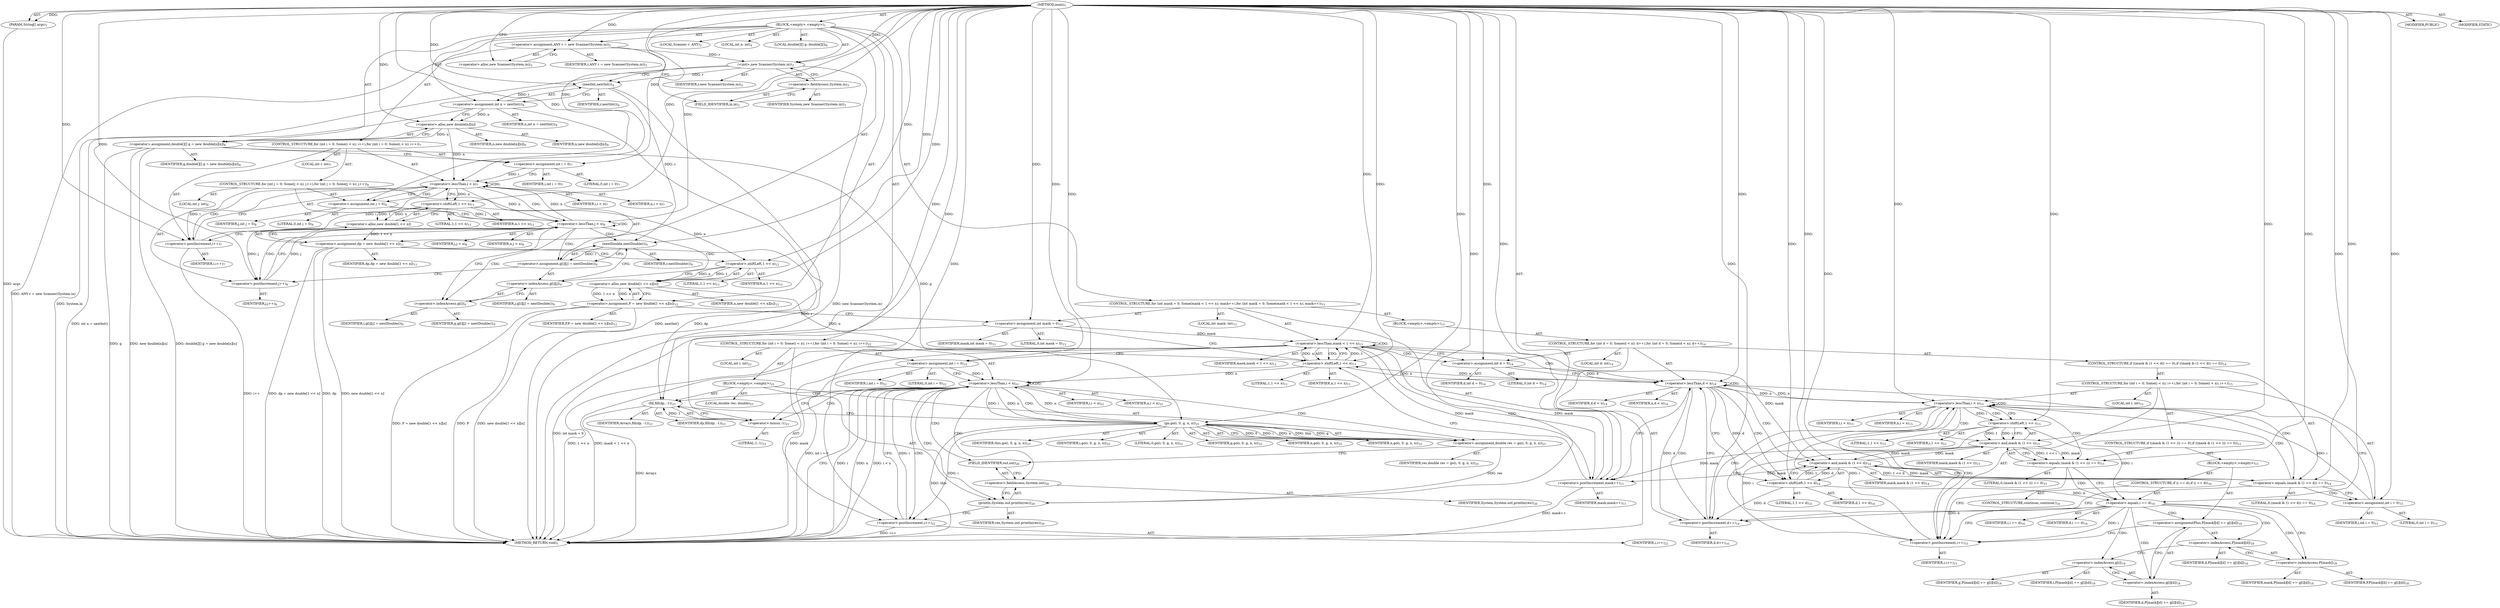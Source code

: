 digraph "main" {  
"19" [label = <(METHOD,main)<SUB>1</SUB>> ]
"20" [label = <(PARAM,String[] args)<SUB>1</SUB>> ]
"21" [label = <(BLOCK,&lt;empty&gt;,&lt;empty&gt;)<SUB>1</SUB>> ]
"4" [label = <(LOCAL,Scanner r: ANY)<SUB>2</SUB>> ]
"22" [label = <(&lt;operator&gt;.assignment,ANY r = new Scanner(System.in))<SUB>2</SUB>> ]
"23" [label = <(IDENTIFIER,r,ANY r = new Scanner(System.in))<SUB>2</SUB>> ]
"24" [label = <(&lt;operator&gt;.alloc,new Scanner(System.in))<SUB>2</SUB>> ]
"25" [label = <(&lt;init&gt;,new Scanner(System.in))<SUB>2</SUB>> ]
"3" [label = <(IDENTIFIER,r,new Scanner(System.in))<SUB>2</SUB>> ]
"26" [label = <(&lt;operator&gt;.fieldAccess,System.in)<SUB>2</SUB>> ]
"27" [label = <(IDENTIFIER,System,new Scanner(System.in))<SUB>2</SUB>> ]
"28" [label = <(FIELD_IDENTIFIER,in,in)<SUB>2</SUB>> ]
"29" [label = <(LOCAL,int n: int)<SUB>4</SUB>> ]
"30" [label = <(&lt;operator&gt;.assignment,int n = nextInt())<SUB>4</SUB>> ]
"31" [label = <(IDENTIFIER,n,int n = nextInt())<SUB>4</SUB>> ]
"32" [label = <(nextInt,nextInt())<SUB>4</SUB>> ]
"33" [label = <(IDENTIFIER,r,nextInt())<SUB>4</SUB>> ]
"34" [label = <(LOCAL,double[][] g: double[][])<SUB>6</SUB>> ]
"35" [label = <(&lt;operator&gt;.assignment,double[][] g = new double[n][n])<SUB>6</SUB>> ]
"36" [label = <(IDENTIFIER,g,double[][] g = new double[n][n])<SUB>6</SUB>> ]
"37" [label = <(&lt;operator&gt;.alloc,new double[n][n])> ]
"38" [label = <(IDENTIFIER,n,new double[n][n])<SUB>6</SUB>> ]
"39" [label = <(IDENTIFIER,n,new double[n][n])<SUB>6</SUB>> ]
"40" [label = <(CONTROL_STRUCTURE,for (int i = 0; Some(i &lt; n); i++),for (int i = 0; Some(i &lt; n); i++))<SUB>7</SUB>> ]
"41" [label = <(LOCAL,int i: int)<SUB>7</SUB>> ]
"42" [label = <(&lt;operator&gt;.assignment,int i = 0)<SUB>7</SUB>> ]
"43" [label = <(IDENTIFIER,i,int i = 0)<SUB>7</SUB>> ]
"44" [label = <(LITERAL,0,int i = 0)<SUB>7</SUB>> ]
"45" [label = <(&lt;operator&gt;.lessThan,i &lt; n)<SUB>7</SUB>> ]
"46" [label = <(IDENTIFIER,i,i &lt; n)<SUB>7</SUB>> ]
"47" [label = <(IDENTIFIER,n,i &lt; n)<SUB>7</SUB>> ]
"48" [label = <(&lt;operator&gt;.postIncrement,i++)<SUB>7</SUB>> ]
"49" [label = <(IDENTIFIER,i,i++)<SUB>7</SUB>> ]
"50" [label = <(CONTROL_STRUCTURE,for (int j = 0; Some(j &lt; n); j++),for (int j = 0; Some(j &lt; n); j++))<SUB>8</SUB>> ]
"51" [label = <(LOCAL,int j: int)<SUB>8</SUB>> ]
"52" [label = <(&lt;operator&gt;.assignment,int j = 0)<SUB>8</SUB>> ]
"53" [label = <(IDENTIFIER,j,int j = 0)<SUB>8</SUB>> ]
"54" [label = <(LITERAL,0,int j = 0)<SUB>8</SUB>> ]
"55" [label = <(&lt;operator&gt;.lessThan,j &lt; n)<SUB>8</SUB>> ]
"56" [label = <(IDENTIFIER,j,j &lt; n)<SUB>8</SUB>> ]
"57" [label = <(IDENTIFIER,n,j &lt; n)<SUB>8</SUB>> ]
"58" [label = <(&lt;operator&gt;.postIncrement,j++)<SUB>8</SUB>> ]
"59" [label = <(IDENTIFIER,j,j++)<SUB>8</SUB>> ]
"60" [label = <(&lt;operator&gt;.assignment,g[i][j] = nextDouble())<SUB>9</SUB>> ]
"61" [label = <(&lt;operator&gt;.indexAccess,g[i][j])<SUB>9</SUB>> ]
"62" [label = <(&lt;operator&gt;.indexAccess,g[i])<SUB>9</SUB>> ]
"63" [label = <(IDENTIFIER,g,g[i][j] = nextDouble())<SUB>9</SUB>> ]
"64" [label = <(IDENTIFIER,i,g[i][j] = nextDouble())<SUB>9</SUB>> ]
"65" [label = <(IDENTIFIER,j,g[i][j] = nextDouble())<SUB>9</SUB>> ]
"66" [label = <(nextDouble,nextDouble())<SUB>9</SUB>> ]
"67" [label = <(IDENTIFIER,r,nextDouble())<SUB>9</SUB>> ]
"68" [label = <(&lt;operator&gt;.assignment,dp = new double[1 &lt;&lt; n])<SUB>11</SUB>> ]
"69" [label = <(IDENTIFIER,dp,dp = new double[1 &lt;&lt; n])<SUB>11</SUB>> ]
"70" [label = <(&lt;operator&gt;.alloc,new double[1 &lt;&lt; n])> ]
"71" [label = <(&lt;operator&gt;.shiftLeft,1 &lt;&lt; n)<SUB>11</SUB>> ]
"72" [label = <(LITERAL,1,1 &lt;&lt; n)<SUB>11</SUB>> ]
"73" [label = <(IDENTIFIER,n,1 &lt;&lt; n)<SUB>11</SUB>> ]
"74" [label = <(&lt;operator&gt;.assignment,P = new double[1 &lt;&lt; n][n])<SUB>12</SUB>> ]
"75" [label = <(IDENTIFIER,P,P = new double[1 &lt;&lt; n][n])<SUB>12</SUB>> ]
"76" [label = <(&lt;operator&gt;.alloc,new double[1 &lt;&lt; n][n])> ]
"77" [label = <(&lt;operator&gt;.shiftLeft,1 &lt;&lt; n)<SUB>12</SUB>> ]
"78" [label = <(LITERAL,1,1 &lt;&lt; n)<SUB>12</SUB>> ]
"79" [label = <(IDENTIFIER,n,1 &lt;&lt; n)<SUB>12</SUB>> ]
"80" [label = <(IDENTIFIER,n,new double[1 &lt;&lt; n][n])<SUB>12</SUB>> ]
"81" [label = <(CONTROL_STRUCTURE,for (int mask = 0; Some(mask &lt; 1 &lt;&lt; n); mask++),for (int mask = 0; Some(mask &lt; 1 &lt;&lt; n); mask++))<SUB>13</SUB>> ]
"82" [label = <(LOCAL,int mask: int)<SUB>13</SUB>> ]
"83" [label = <(&lt;operator&gt;.assignment,int mask = 0)<SUB>13</SUB>> ]
"84" [label = <(IDENTIFIER,mask,int mask = 0)<SUB>13</SUB>> ]
"85" [label = <(LITERAL,0,int mask = 0)<SUB>13</SUB>> ]
"86" [label = <(&lt;operator&gt;.lessThan,mask &lt; 1 &lt;&lt; n)<SUB>13</SUB>> ]
"87" [label = <(IDENTIFIER,mask,mask &lt; 1 &lt;&lt; n)<SUB>13</SUB>> ]
"88" [label = <(&lt;operator&gt;.shiftLeft,1 &lt;&lt; n)<SUB>13</SUB>> ]
"89" [label = <(LITERAL,1,1 &lt;&lt; n)<SUB>13</SUB>> ]
"90" [label = <(IDENTIFIER,n,1 &lt;&lt; n)<SUB>13</SUB>> ]
"91" [label = <(&lt;operator&gt;.postIncrement,mask++)<SUB>13</SUB>> ]
"92" [label = <(IDENTIFIER,mask,mask++)<SUB>13</SUB>> ]
"93" [label = <(BLOCK,&lt;empty&gt;,&lt;empty&gt;)<SUB>13</SUB>> ]
"94" [label = <(CONTROL_STRUCTURE,for (int d = 0; Some(d &lt; n); d++),for (int d = 0; Some(d &lt; n); d++))<SUB>14</SUB>> ]
"95" [label = <(LOCAL,int d: int)<SUB>14</SUB>> ]
"96" [label = <(&lt;operator&gt;.assignment,int d = 0)<SUB>14</SUB>> ]
"97" [label = <(IDENTIFIER,d,int d = 0)<SUB>14</SUB>> ]
"98" [label = <(LITERAL,0,int d = 0)<SUB>14</SUB>> ]
"99" [label = <(&lt;operator&gt;.lessThan,d &lt; n)<SUB>14</SUB>> ]
"100" [label = <(IDENTIFIER,d,d &lt; n)<SUB>14</SUB>> ]
"101" [label = <(IDENTIFIER,n,d &lt; n)<SUB>14</SUB>> ]
"102" [label = <(&lt;operator&gt;.postIncrement,d++)<SUB>14</SUB>> ]
"103" [label = <(IDENTIFIER,d,d++)<SUB>14</SUB>> ]
"104" [label = <(CONTROL_STRUCTURE,if ((mask &amp; (1 &lt;&lt; d)) == 0),if ((mask &amp; (1 &lt;&lt; d)) == 0))<SUB>14</SUB>> ]
"105" [label = <(&lt;operator&gt;.equals,(mask &amp; (1 &lt;&lt; d)) == 0)<SUB>14</SUB>> ]
"106" [label = <(&lt;operator&gt;.and,mask &amp; (1 &lt;&lt; d))<SUB>14</SUB>> ]
"107" [label = <(IDENTIFIER,mask,mask &amp; (1 &lt;&lt; d))<SUB>14</SUB>> ]
"108" [label = <(&lt;operator&gt;.shiftLeft,1 &lt;&lt; d)<SUB>14</SUB>> ]
"109" [label = <(LITERAL,1,1 &lt;&lt; d)<SUB>14</SUB>> ]
"110" [label = <(IDENTIFIER,d,1 &lt;&lt; d)<SUB>14</SUB>> ]
"111" [label = <(LITERAL,0,(mask &amp; (1 &lt;&lt; d)) == 0)<SUB>14</SUB>> ]
"112" [label = <(CONTROL_STRUCTURE,for (int i = 0; Some(i &lt; n); i++),for (int i = 0; Some(i &lt; n); i++))<SUB>15</SUB>> ]
"113" [label = <(LOCAL,int i: int)<SUB>15</SUB>> ]
"114" [label = <(&lt;operator&gt;.assignment,int i = 0)<SUB>15</SUB>> ]
"115" [label = <(IDENTIFIER,i,int i = 0)<SUB>15</SUB>> ]
"116" [label = <(LITERAL,0,int i = 0)<SUB>15</SUB>> ]
"117" [label = <(&lt;operator&gt;.lessThan,i &lt; n)<SUB>15</SUB>> ]
"118" [label = <(IDENTIFIER,i,i &lt; n)<SUB>15</SUB>> ]
"119" [label = <(IDENTIFIER,n,i &lt; n)<SUB>15</SUB>> ]
"120" [label = <(&lt;operator&gt;.postIncrement,i++)<SUB>15</SUB>> ]
"121" [label = <(IDENTIFIER,i,i++)<SUB>15</SUB>> ]
"122" [label = <(CONTROL_STRUCTURE,if ((mask &amp; (1 &lt;&lt; i)) == 0),if ((mask &amp; (1 &lt;&lt; i)) == 0))<SUB>15</SUB>> ]
"123" [label = <(&lt;operator&gt;.equals,(mask &amp; (1 &lt;&lt; i)) == 0)<SUB>15</SUB>> ]
"124" [label = <(&lt;operator&gt;.and,mask &amp; (1 &lt;&lt; i))<SUB>15</SUB>> ]
"125" [label = <(IDENTIFIER,mask,mask &amp; (1 &lt;&lt; i))<SUB>15</SUB>> ]
"126" [label = <(&lt;operator&gt;.shiftLeft,1 &lt;&lt; i)<SUB>15</SUB>> ]
"127" [label = <(LITERAL,1,1 &lt;&lt; i)<SUB>15</SUB>> ]
"128" [label = <(IDENTIFIER,i,1 &lt;&lt; i)<SUB>15</SUB>> ]
"129" [label = <(LITERAL,0,(mask &amp; (1 &lt;&lt; i)) == 0)<SUB>15</SUB>> ]
"130" [label = <(BLOCK,&lt;empty&gt;,&lt;empty&gt;)<SUB>15</SUB>> ]
"131" [label = <(CONTROL_STRUCTURE,if (i == d),if (i == d))<SUB>16</SUB>> ]
"132" [label = <(&lt;operator&gt;.equals,i == d)<SUB>16</SUB>> ]
"133" [label = <(IDENTIFIER,i,i == d)<SUB>16</SUB>> ]
"134" [label = <(IDENTIFIER,d,i == d)<SUB>16</SUB>> ]
"135" [label = <(CONTROL_STRUCTURE,continue;,continue;)<SUB>16</SUB>> ]
"136" [label = <(&lt;operator&gt;.assignmentPlus,P[mask][d] += g[i][d])<SUB>18</SUB>> ]
"137" [label = <(&lt;operator&gt;.indexAccess,P[mask][d])<SUB>18</SUB>> ]
"138" [label = <(&lt;operator&gt;.indexAccess,P[mask])<SUB>18</SUB>> ]
"139" [label = <(IDENTIFIER,P,P[mask][d] += g[i][d])<SUB>18</SUB>> ]
"140" [label = <(IDENTIFIER,mask,P[mask][d] += g[i][d])<SUB>18</SUB>> ]
"141" [label = <(IDENTIFIER,d,P[mask][d] += g[i][d])<SUB>18</SUB>> ]
"142" [label = <(&lt;operator&gt;.indexAccess,g[i][d])<SUB>18</SUB>> ]
"143" [label = <(&lt;operator&gt;.indexAccess,g[i])<SUB>18</SUB>> ]
"144" [label = <(IDENTIFIER,g,P[mask][d] += g[i][d])<SUB>18</SUB>> ]
"145" [label = <(IDENTIFIER,i,P[mask][d] += g[i][d])<SUB>18</SUB>> ]
"146" [label = <(IDENTIFIER,d,P[mask][d] += g[i][d])<SUB>18</SUB>> ]
"147" [label = <(CONTROL_STRUCTURE,for (int i = 0; Some(i &lt; n); i++),for (int i = 0; Some(i &lt; n); i++))<SUB>22</SUB>> ]
"148" [label = <(LOCAL,int i: int)<SUB>22</SUB>> ]
"149" [label = <(&lt;operator&gt;.assignment,int i = 0)<SUB>22</SUB>> ]
"150" [label = <(IDENTIFIER,i,int i = 0)<SUB>22</SUB>> ]
"151" [label = <(LITERAL,0,int i = 0)<SUB>22</SUB>> ]
"152" [label = <(&lt;operator&gt;.lessThan,i &lt; n)<SUB>22</SUB>> ]
"153" [label = <(IDENTIFIER,i,i &lt; n)<SUB>22</SUB>> ]
"154" [label = <(IDENTIFIER,n,i &lt; n)<SUB>22</SUB>> ]
"155" [label = <(&lt;operator&gt;.postIncrement,i++)<SUB>22</SUB>> ]
"156" [label = <(IDENTIFIER,i,i++)<SUB>22</SUB>> ]
"157" [label = <(BLOCK,&lt;empty&gt;,&lt;empty&gt;)<SUB>22</SUB>> ]
"158" [label = <(fill,fill(dp, -1))<SUB>23</SUB>> ]
"159" [label = <(IDENTIFIER,Arrays,fill(dp, -1))<SUB>23</SUB>> ]
"160" [label = <(IDENTIFIER,dp,fill(dp, -1))<SUB>23</SUB>> ]
"161" [label = <(&lt;operator&gt;.minus,-1)<SUB>23</SUB>> ]
"162" [label = <(LITERAL,1,-1)<SUB>23</SUB>> ]
"163" [label = <(LOCAL,double res: double)<SUB>25</SUB>> ]
"164" [label = <(&lt;operator&gt;.assignment,double res = go(i, 0, g, n, n))<SUB>25</SUB>> ]
"165" [label = <(IDENTIFIER,res,double res = go(i, 0, g, n, n))<SUB>25</SUB>> ]
"166" [label = <(go,go(i, 0, g, n, n))<SUB>25</SUB>> ]
"167" [label = <(IDENTIFIER,this,go(i, 0, g, n, n))<SUB>25</SUB>> ]
"168" [label = <(IDENTIFIER,i,go(i, 0, g, n, n))<SUB>25</SUB>> ]
"169" [label = <(LITERAL,0,go(i, 0, g, n, n))<SUB>25</SUB>> ]
"170" [label = <(IDENTIFIER,g,go(i, 0, g, n, n))<SUB>25</SUB>> ]
"171" [label = <(IDENTIFIER,n,go(i, 0, g, n, n))<SUB>25</SUB>> ]
"172" [label = <(IDENTIFIER,n,go(i, 0, g, n, n))<SUB>25</SUB>> ]
"173" [label = <(println,System.out.println(res))<SUB>26</SUB>> ]
"174" [label = <(&lt;operator&gt;.fieldAccess,System.out)<SUB>26</SUB>> ]
"175" [label = <(IDENTIFIER,System,System.out.println(res))<SUB>26</SUB>> ]
"176" [label = <(FIELD_IDENTIFIER,out,out)<SUB>26</SUB>> ]
"177" [label = <(IDENTIFIER,res,System.out.println(res))<SUB>26</SUB>> ]
"178" [label = <(MODIFIER,PUBLIC)> ]
"179" [label = <(MODIFIER,STATIC)> ]
"180" [label = <(METHOD_RETURN,void)<SUB>1</SUB>> ]
  "19" -> "20"  [ label = "AST: "] 
  "19" -> "21"  [ label = "AST: "] 
  "19" -> "178"  [ label = "AST: "] 
  "19" -> "179"  [ label = "AST: "] 
  "19" -> "180"  [ label = "AST: "] 
  "21" -> "4"  [ label = "AST: "] 
  "21" -> "22"  [ label = "AST: "] 
  "21" -> "25"  [ label = "AST: "] 
  "21" -> "29"  [ label = "AST: "] 
  "21" -> "30"  [ label = "AST: "] 
  "21" -> "34"  [ label = "AST: "] 
  "21" -> "35"  [ label = "AST: "] 
  "21" -> "40"  [ label = "AST: "] 
  "21" -> "68"  [ label = "AST: "] 
  "21" -> "74"  [ label = "AST: "] 
  "21" -> "81"  [ label = "AST: "] 
  "21" -> "147"  [ label = "AST: "] 
  "22" -> "23"  [ label = "AST: "] 
  "22" -> "24"  [ label = "AST: "] 
  "25" -> "3"  [ label = "AST: "] 
  "25" -> "26"  [ label = "AST: "] 
  "26" -> "27"  [ label = "AST: "] 
  "26" -> "28"  [ label = "AST: "] 
  "30" -> "31"  [ label = "AST: "] 
  "30" -> "32"  [ label = "AST: "] 
  "32" -> "33"  [ label = "AST: "] 
  "35" -> "36"  [ label = "AST: "] 
  "35" -> "37"  [ label = "AST: "] 
  "37" -> "38"  [ label = "AST: "] 
  "37" -> "39"  [ label = "AST: "] 
  "40" -> "41"  [ label = "AST: "] 
  "40" -> "42"  [ label = "AST: "] 
  "40" -> "45"  [ label = "AST: "] 
  "40" -> "48"  [ label = "AST: "] 
  "40" -> "50"  [ label = "AST: "] 
  "42" -> "43"  [ label = "AST: "] 
  "42" -> "44"  [ label = "AST: "] 
  "45" -> "46"  [ label = "AST: "] 
  "45" -> "47"  [ label = "AST: "] 
  "48" -> "49"  [ label = "AST: "] 
  "50" -> "51"  [ label = "AST: "] 
  "50" -> "52"  [ label = "AST: "] 
  "50" -> "55"  [ label = "AST: "] 
  "50" -> "58"  [ label = "AST: "] 
  "50" -> "60"  [ label = "AST: "] 
  "52" -> "53"  [ label = "AST: "] 
  "52" -> "54"  [ label = "AST: "] 
  "55" -> "56"  [ label = "AST: "] 
  "55" -> "57"  [ label = "AST: "] 
  "58" -> "59"  [ label = "AST: "] 
  "60" -> "61"  [ label = "AST: "] 
  "60" -> "66"  [ label = "AST: "] 
  "61" -> "62"  [ label = "AST: "] 
  "61" -> "65"  [ label = "AST: "] 
  "62" -> "63"  [ label = "AST: "] 
  "62" -> "64"  [ label = "AST: "] 
  "66" -> "67"  [ label = "AST: "] 
  "68" -> "69"  [ label = "AST: "] 
  "68" -> "70"  [ label = "AST: "] 
  "70" -> "71"  [ label = "AST: "] 
  "71" -> "72"  [ label = "AST: "] 
  "71" -> "73"  [ label = "AST: "] 
  "74" -> "75"  [ label = "AST: "] 
  "74" -> "76"  [ label = "AST: "] 
  "76" -> "77"  [ label = "AST: "] 
  "76" -> "80"  [ label = "AST: "] 
  "77" -> "78"  [ label = "AST: "] 
  "77" -> "79"  [ label = "AST: "] 
  "81" -> "82"  [ label = "AST: "] 
  "81" -> "83"  [ label = "AST: "] 
  "81" -> "86"  [ label = "AST: "] 
  "81" -> "91"  [ label = "AST: "] 
  "81" -> "93"  [ label = "AST: "] 
  "83" -> "84"  [ label = "AST: "] 
  "83" -> "85"  [ label = "AST: "] 
  "86" -> "87"  [ label = "AST: "] 
  "86" -> "88"  [ label = "AST: "] 
  "88" -> "89"  [ label = "AST: "] 
  "88" -> "90"  [ label = "AST: "] 
  "91" -> "92"  [ label = "AST: "] 
  "93" -> "94"  [ label = "AST: "] 
  "94" -> "95"  [ label = "AST: "] 
  "94" -> "96"  [ label = "AST: "] 
  "94" -> "99"  [ label = "AST: "] 
  "94" -> "102"  [ label = "AST: "] 
  "94" -> "104"  [ label = "AST: "] 
  "96" -> "97"  [ label = "AST: "] 
  "96" -> "98"  [ label = "AST: "] 
  "99" -> "100"  [ label = "AST: "] 
  "99" -> "101"  [ label = "AST: "] 
  "102" -> "103"  [ label = "AST: "] 
  "104" -> "105"  [ label = "AST: "] 
  "104" -> "112"  [ label = "AST: "] 
  "105" -> "106"  [ label = "AST: "] 
  "105" -> "111"  [ label = "AST: "] 
  "106" -> "107"  [ label = "AST: "] 
  "106" -> "108"  [ label = "AST: "] 
  "108" -> "109"  [ label = "AST: "] 
  "108" -> "110"  [ label = "AST: "] 
  "112" -> "113"  [ label = "AST: "] 
  "112" -> "114"  [ label = "AST: "] 
  "112" -> "117"  [ label = "AST: "] 
  "112" -> "120"  [ label = "AST: "] 
  "112" -> "122"  [ label = "AST: "] 
  "114" -> "115"  [ label = "AST: "] 
  "114" -> "116"  [ label = "AST: "] 
  "117" -> "118"  [ label = "AST: "] 
  "117" -> "119"  [ label = "AST: "] 
  "120" -> "121"  [ label = "AST: "] 
  "122" -> "123"  [ label = "AST: "] 
  "122" -> "130"  [ label = "AST: "] 
  "123" -> "124"  [ label = "AST: "] 
  "123" -> "129"  [ label = "AST: "] 
  "124" -> "125"  [ label = "AST: "] 
  "124" -> "126"  [ label = "AST: "] 
  "126" -> "127"  [ label = "AST: "] 
  "126" -> "128"  [ label = "AST: "] 
  "130" -> "131"  [ label = "AST: "] 
  "130" -> "136"  [ label = "AST: "] 
  "131" -> "132"  [ label = "AST: "] 
  "131" -> "135"  [ label = "AST: "] 
  "132" -> "133"  [ label = "AST: "] 
  "132" -> "134"  [ label = "AST: "] 
  "136" -> "137"  [ label = "AST: "] 
  "136" -> "142"  [ label = "AST: "] 
  "137" -> "138"  [ label = "AST: "] 
  "137" -> "141"  [ label = "AST: "] 
  "138" -> "139"  [ label = "AST: "] 
  "138" -> "140"  [ label = "AST: "] 
  "142" -> "143"  [ label = "AST: "] 
  "142" -> "146"  [ label = "AST: "] 
  "143" -> "144"  [ label = "AST: "] 
  "143" -> "145"  [ label = "AST: "] 
  "147" -> "148"  [ label = "AST: "] 
  "147" -> "149"  [ label = "AST: "] 
  "147" -> "152"  [ label = "AST: "] 
  "147" -> "155"  [ label = "AST: "] 
  "147" -> "157"  [ label = "AST: "] 
  "149" -> "150"  [ label = "AST: "] 
  "149" -> "151"  [ label = "AST: "] 
  "152" -> "153"  [ label = "AST: "] 
  "152" -> "154"  [ label = "AST: "] 
  "155" -> "156"  [ label = "AST: "] 
  "157" -> "158"  [ label = "AST: "] 
  "157" -> "163"  [ label = "AST: "] 
  "157" -> "164"  [ label = "AST: "] 
  "157" -> "173"  [ label = "AST: "] 
  "158" -> "159"  [ label = "AST: "] 
  "158" -> "160"  [ label = "AST: "] 
  "158" -> "161"  [ label = "AST: "] 
  "161" -> "162"  [ label = "AST: "] 
  "164" -> "165"  [ label = "AST: "] 
  "164" -> "166"  [ label = "AST: "] 
  "166" -> "167"  [ label = "AST: "] 
  "166" -> "168"  [ label = "AST: "] 
  "166" -> "169"  [ label = "AST: "] 
  "166" -> "170"  [ label = "AST: "] 
  "166" -> "171"  [ label = "AST: "] 
  "166" -> "172"  [ label = "AST: "] 
  "173" -> "174"  [ label = "AST: "] 
  "173" -> "177"  [ label = "AST: "] 
  "174" -> "175"  [ label = "AST: "] 
  "174" -> "176"  [ label = "AST: "] 
  "22" -> "28"  [ label = "CFG: "] 
  "25" -> "32"  [ label = "CFG: "] 
  "30" -> "37"  [ label = "CFG: "] 
  "35" -> "42"  [ label = "CFG: "] 
  "68" -> "77"  [ label = "CFG: "] 
  "74" -> "83"  [ label = "CFG: "] 
  "24" -> "22"  [ label = "CFG: "] 
  "26" -> "25"  [ label = "CFG: "] 
  "32" -> "30"  [ label = "CFG: "] 
  "37" -> "35"  [ label = "CFG: "] 
  "42" -> "45"  [ label = "CFG: "] 
  "45" -> "52"  [ label = "CFG: "] 
  "45" -> "71"  [ label = "CFG: "] 
  "48" -> "45"  [ label = "CFG: "] 
  "70" -> "68"  [ label = "CFG: "] 
  "76" -> "74"  [ label = "CFG: "] 
  "83" -> "88"  [ label = "CFG: "] 
  "86" -> "96"  [ label = "CFG: "] 
  "86" -> "149"  [ label = "CFG: "] 
  "91" -> "88"  [ label = "CFG: "] 
  "149" -> "152"  [ label = "CFG: "] 
  "152" -> "180"  [ label = "CFG: "] 
  "152" -> "161"  [ label = "CFG: "] 
  "155" -> "152"  [ label = "CFG: "] 
  "28" -> "26"  [ label = "CFG: "] 
  "52" -> "55"  [ label = "CFG: "] 
  "55" -> "62"  [ label = "CFG: "] 
  "55" -> "48"  [ label = "CFG: "] 
  "58" -> "55"  [ label = "CFG: "] 
  "60" -> "58"  [ label = "CFG: "] 
  "71" -> "70"  [ label = "CFG: "] 
  "77" -> "76"  [ label = "CFG: "] 
  "88" -> "86"  [ label = "CFG: "] 
  "158" -> "166"  [ label = "CFG: "] 
  "164" -> "176"  [ label = "CFG: "] 
  "173" -> "155"  [ label = "CFG: "] 
  "61" -> "66"  [ label = "CFG: "] 
  "66" -> "60"  [ label = "CFG: "] 
  "96" -> "99"  [ label = "CFG: "] 
  "99" -> "108"  [ label = "CFG: "] 
  "99" -> "91"  [ label = "CFG: "] 
  "102" -> "99"  [ label = "CFG: "] 
  "161" -> "158"  [ label = "CFG: "] 
  "166" -> "164"  [ label = "CFG: "] 
  "174" -> "173"  [ label = "CFG: "] 
  "62" -> "61"  [ label = "CFG: "] 
  "105" -> "114"  [ label = "CFG: "] 
  "105" -> "102"  [ label = "CFG: "] 
  "176" -> "174"  [ label = "CFG: "] 
  "106" -> "105"  [ label = "CFG: "] 
  "114" -> "117"  [ label = "CFG: "] 
  "117" -> "126"  [ label = "CFG: "] 
  "117" -> "102"  [ label = "CFG: "] 
  "120" -> "117"  [ label = "CFG: "] 
  "108" -> "106"  [ label = "CFG: "] 
  "123" -> "132"  [ label = "CFG: "] 
  "123" -> "120"  [ label = "CFG: "] 
  "124" -> "123"  [ label = "CFG: "] 
  "136" -> "120"  [ label = "CFG: "] 
  "126" -> "124"  [ label = "CFG: "] 
  "132" -> "120"  [ label = "CFG: "] 
  "132" -> "138"  [ label = "CFG: "] 
  "137" -> "143"  [ label = "CFG: "] 
  "142" -> "136"  [ label = "CFG: "] 
  "138" -> "137"  [ label = "CFG: "] 
  "143" -> "142"  [ label = "CFG: "] 
  "19" -> "24"  [ label = "CFG: "] 
  "20" -> "180"  [ label = "DDG: args"] 
  "22" -> "180"  [ label = "DDG: ANY r = new Scanner(System.in)"] 
  "25" -> "180"  [ label = "DDG: System.in"] 
  "25" -> "180"  [ label = "DDG: new Scanner(System.in)"] 
  "32" -> "180"  [ label = "DDG: r"] 
  "30" -> "180"  [ label = "DDG: nextInt()"] 
  "30" -> "180"  [ label = "DDG: int n = nextInt()"] 
  "35" -> "180"  [ label = "DDG: g"] 
  "35" -> "180"  [ label = "DDG: new double[n][n]"] 
  "35" -> "180"  [ label = "DDG: double[][] g = new double[n][n]"] 
  "68" -> "180"  [ label = "DDG: dp"] 
  "68" -> "180"  [ label = "DDG: new double[1 &lt;&lt; n]"] 
  "68" -> "180"  [ label = "DDG: dp = new double[1 &lt;&lt; n]"] 
  "74" -> "180"  [ label = "DDG: P"] 
  "74" -> "180"  [ label = "DDG: new double[1 &lt;&lt; n][n]"] 
  "74" -> "180"  [ label = "DDG: P = new double[1 &lt;&lt; n][n]"] 
  "83" -> "180"  [ label = "DDG: int mask = 0"] 
  "86" -> "180"  [ label = "DDG: mask"] 
  "86" -> "180"  [ label = "DDG: 1 &lt;&lt; n"] 
  "86" -> "180"  [ label = "DDG: mask &lt; 1 &lt;&lt; n"] 
  "149" -> "180"  [ label = "DDG: int i = 0"] 
  "152" -> "180"  [ label = "DDG: i"] 
  "152" -> "180"  [ label = "DDG: n"] 
  "152" -> "180"  [ label = "DDG: i &lt; n"] 
  "155" -> "180"  [ label = "DDG: i++"] 
  "91" -> "180"  [ label = "DDG: mask++"] 
  "48" -> "180"  [ label = "DDG: i++"] 
  "166" -> "180"  [ label = "DDG: this"] 
  "158" -> "180"  [ label = "DDG: Arrays"] 
  "19" -> "20"  [ label = "DDG: "] 
  "19" -> "22"  [ label = "DDG: "] 
  "32" -> "30"  [ label = "DDG: r"] 
  "37" -> "35"  [ label = "DDG: n"] 
  "70" -> "68"  [ label = "DDG: 1 &lt;&lt; n"] 
  "76" -> "74"  [ label = "DDG: 1 &lt;&lt; n"] 
  "76" -> "74"  [ label = "DDG: n"] 
  "22" -> "25"  [ label = "DDG: r"] 
  "19" -> "25"  [ label = "DDG: "] 
  "19" -> "42"  [ label = "DDG: "] 
  "19" -> "83"  [ label = "DDG: "] 
  "19" -> "149"  [ label = "DDG: "] 
  "25" -> "32"  [ label = "DDG: r"] 
  "19" -> "32"  [ label = "DDG: "] 
  "30" -> "37"  [ label = "DDG: n"] 
  "19" -> "37"  [ label = "DDG: "] 
  "42" -> "45"  [ label = "DDG: i"] 
  "48" -> "45"  [ label = "DDG: i"] 
  "19" -> "45"  [ label = "DDG: "] 
  "37" -> "45"  [ label = "DDG: n"] 
  "55" -> "45"  [ label = "DDG: n"] 
  "45" -> "48"  [ label = "DDG: i"] 
  "19" -> "48"  [ label = "DDG: "] 
  "19" -> "52"  [ label = "DDG: "] 
  "66" -> "60"  [ label = "DDG: r"] 
  "71" -> "70"  [ label = "DDG: 1"] 
  "71" -> "70"  [ label = "DDG: n"] 
  "77" -> "76"  [ label = "DDG: 1"] 
  "77" -> "76"  [ label = "DDG: n"] 
  "19" -> "76"  [ label = "DDG: "] 
  "83" -> "86"  [ label = "DDG: mask"] 
  "91" -> "86"  [ label = "DDG: mask"] 
  "19" -> "86"  [ label = "DDG: "] 
  "88" -> "86"  [ label = "DDG: 1"] 
  "88" -> "86"  [ label = "DDG: n"] 
  "86" -> "91"  [ label = "DDG: mask"] 
  "106" -> "91"  [ label = "DDG: mask"] 
  "124" -> "91"  [ label = "DDG: mask"] 
  "19" -> "91"  [ label = "DDG: "] 
  "149" -> "152"  [ label = "DDG: i"] 
  "155" -> "152"  [ label = "DDG: i"] 
  "19" -> "152"  [ label = "DDG: "] 
  "88" -> "152"  [ label = "DDG: n"] 
  "166" -> "152"  [ label = "DDG: n"] 
  "166" -> "155"  [ label = "DDG: i"] 
  "19" -> "155"  [ label = "DDG: "] 
  "166" -> "164"  [ label = "DDG: 0"] 
  "166" -> "164"  [ label = "DDG: g"] 
  "166" -> "164"  [ label = "DDG: i"] 
  "166" -> "164"  [ label = "DDG: n"] 
  "166" -> "164"  [ label = "DDG: this"] 
  "52" -> "55"  [ label = "DDG: j"] 
  "58" -> "55"  [ label = "DDG: j"] 
  "19" -> "55"  [ label = "DDG: "] 
  "45" -> "55"  [ label = "DDG: n"] 
  "55" -> "58"  [ label = "DDG: j"] 
  "19" -> "58"  [ label = "DDG: "] 
  "19" -> "71"  [ label = "DDG: "] 
  "45" -> "71"  [ label = "DDG: n"] 
  "19" -> "77"  [ label = "DDG: "] 
  "71" -> "77"  [ label = "DDG: n"] 
  "19" -> "88"  [ label = "DDG: "] 
  "76" -> "88"  [ label = "DDG: n"] 
  "99" -> "88"  [ label = "DDG: n"] 
  "19" -> "96"  [ label = "DDG: "] 
  "19" -> "158"  [ label = "DDG: "] 
  "68" -> "158"  [ label = "DDG: dp"] 
  "161" -> "158"  [ label = "DDG: 1"] 
  "164" -> "173"  [ label = "DDG: res"] 
  "19" -> "173"  [ label = "DDG: "] 
  "32" -> "66"  [ label = "DDG: r"] 
  "19" -> "66"  [ label = "DDG: "] 
  "96" -> "99"  [ label = "DDG: d"] 
  "102" -> "99"  [ label = "DDG: d"] 
  "19" -> "99"  [ label = "DDG: "] 
  "88" -> "99"  [ label = "DDG: n"] 
  "117" -> "99"  [ label = "DDG: n"] 
  "108" -> "102"  [ label = "DDG: d"] 
  "132" -> "102"  [ label = "DDG: d"] 
  "19" -> "102"  [ label = "DDG: "] 
  "19" -> "161"  [ label = "DDG: "] 
  "19" -> "166"  [ label = "DDG: "] 
  "152" -> "166"  [ label = "DDG: i"] 
  "35" -> "166"  [ label = "DDG: g"] 
  "152" -> "166"  [ label = "DDG: n"] 
  "106" -> "105"  [ label = "DDG: mask"] 
  "106" -> "105"  [ label = "DDG: 1 &lt;&lt; d"] 
  "19" -> "105"  [ label = "DDG: "] 
  "19" -> "114"  [ label = "DDG: "] 
  "86" -> "106"  [ label = "DDG: mask"] 
  "124" -> "106"  [ label = "DDG: mask"] 
  "19" -> "106"  [ label = "DDG: "] 
  "108" -> "106"  [ label = "DDG: 1"] 
  "108" -> "106"  [ label = "DDG: d"] 
  "114" -> "117"  [ label = "DDG: i"] 
  "120" -> "117"  [ label = "DDG: i"] 
  "19" -> "117"  [ label = "DDG: "] 
  "99" -> "117"  [ label = "DDG: n"] 
  "126" -> "120"  [ label = "DDG: i"] 
  "132" -> "120"  [ label = "DDG: i"] 
  "19" -> "120"  [ label = "DDG: "] 
  "19" -> "108"  [ label = "DDG: "] 
  "99" -> "108"  [ label = "DDG: d"] 
  "124" -> "123"  [ label = "DDG: mask"] 
  "124" -> "123"  [ label = "DDG: 1 &lt;&lt; i"] 
  "19" -> "123"  [ label = "DDG: "] 
  "106" -> "124"  [ label = "DDG: mask"] 
  "19" -> "124"  [ label = "DDG: "] 
  "126" -> "124"  [ label = "DDG: 1"] 
  "126" -> "124"  [ label = "DDG: i"] 
  "19" -> "126"  [ label = "DDG: "] 
  "117" -> "126"  [ label = "DDG: i"] 
  "126" -> "132"  [ label = "DDG: i"] 
  "19" -> "132"  [ label = "DDG: "] 
  "108" -> "132"  [ label = "DDG: d"] 
  "45" -> "52"  [ label = "CDG: "] 
  "45" -> "48"  [ label = "CDG: "] 
  "45" -> "45"  [ label = "CDG: "] 
  "45" -> "55"  [ label = "CDG: "] 
  "86" -> "96"  [ label = "CDG: "] 
  "86" -> "91"  [ label = "CDG: "] 
  "86" -> "88"  [ label = "CDG: "] 
  "86" -> "86"  [ label = "CDG: "] 
  "86" -> "99"  [ label = "CDG: "] 
  "152" -> "161"  [ label = "CDG: "] 
  "152" -> "173"  [ label = "CDG: "] 
  "152" -> "152"  [ label = "CDG: "] 
  "152" -> "174"  [ label = "CDG: "] 
  "152" -> "164"  [ label = "CDG: "] 
  "152" -> "155"  [ label = "CDG: "] 
  "152" -> "158"  [ label = "CDG: "] 
  "152" -> "166"  [ label = "CDG: "] 
  "152" -> "176"  [ label = "CDG: "] 
  "55" -> "60"  [ label = "CDG: "] 
  "55" -> "58"  [ label = "CDG: "] 
  "55" -> "61"  [ label = "CDG: "] 
  "55" -> "66"  [ label = "CDG: "] 
  "55" -> "55"  [ label = "CDG: "] 
  "55" -> "62"  [ label = "CDG: "] 
  "99" -> "102"  [ label = "CDG: "] 
  "99" -> "108"  [ label = "CDG: "] 
  "99" -> "99"  [ label = "CDG: "] 
  "99" -> "106"  [ label = "CDG: "] 
  "99" -> "105"  [ label = "CDG: "] 
  "105" -> "114"  [ label = "CDG: "] 
  "105" -> "117"  [ label = "CDG: "] 
  "117" -> "120"  [ label = "CDG: "] 
  "117" -> "123"  [ label = "CDG: "] 
  "117" -> "126"  [ label = "CDG: "] 
  "117" -> "117"  [ label = "CDG: "] 
  "117" -> "124"  [ label = "CDG: "] 
  "123" -> "132"  [ label = "CDG: "] 
  "132" -> "136"  [ label = "CDG: "] 
  "132" -> "138"  [ label = "CDG: "] 
  "132" -> "137"  [ label = "CDG: "] 
  "132" -> "142"  [ label = "CDG: "] 
  "132" -> "143"  [ label = "CDG: "] 
}
